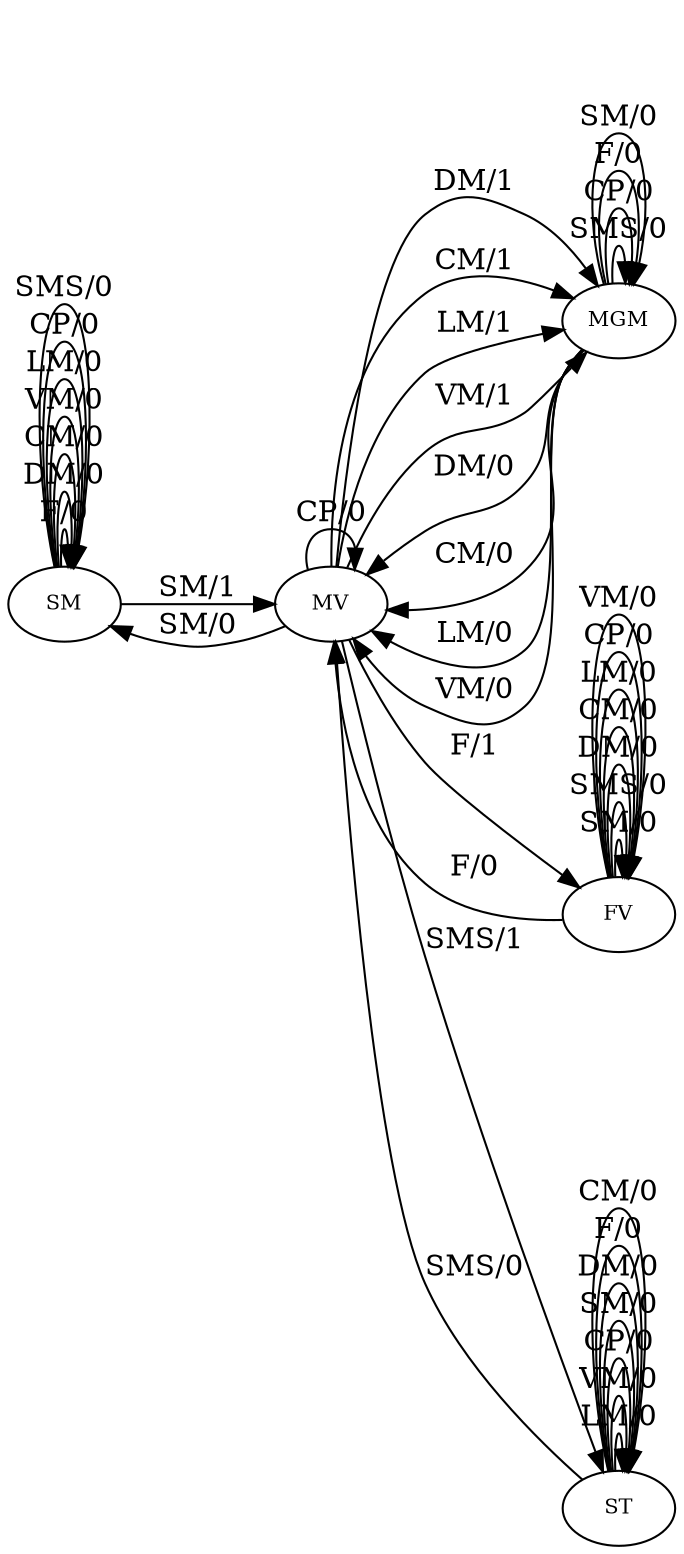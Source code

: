 digraph MefGraph{
	node [fontsize="10"]

                  	rankdir=LR
	0 [label="SM"]
	1 [label="MV"]
	2 [label="MGM"]
	3 [label="FV"]
	4 [label="ST"]

	4 -> 4 [label="LM/0"]
	3 -> 3 [label="SM/0"]
	1 -> 2 [label="DM/1"]
	4 -> 4 [label="VM/0"]
	3 -> 3 [label="SMS/0"]
	2 -> 1 [label="DM/0"]
	0 -> 0 [label="F/0"]
	4 -> 4 [label="CP/0"]
	2 -> 1 [label="CM/0"]
	1 -> 2 [label="CM/1"]
	1 -> 2 [label="LM/1"]
	0 -> 0 [label="DM/0"]
	4 -> 4 [label="SM/0"]
	3 -> 3 [label="DM/0"]
	2 -> 2 [label="SMS/0"]
	2 -> 1 [label="LM/0"]
	1 -> 2 [label="VM/1"]
	0 -> 0 [label="CM/0"]
	3 -> 1 [label="F/0"]
	3 -> 3 [label="CM/0"]
	2 -> 2 [label="CP/0"]
	2 -> 1 [label="VM/0"]
	1 -> 1 [label="CP/0"]
	1 -> 3 [label="F/1"]
	2 -> 2 [label="F/0"]
	0 -> 0 [label="VM/0"]
	0 -> 0 [label="LM/0"]
	3 -> 3 [label="LM/0"]
	1 -> 4 [label="SMS/1"]
	1 -> 0 [label="SM/0"]
	0 -> 0 [label="CP/0"]
	3 -> 3 [label="CP/0"]
	3 -> 3 [label="VM/0"]
	2 -> 2 [label="SM/0"]
	4 -> 1 [label="SMS/0"]
	4 -> 4 [label="DM/0"]
	0 -> 0 [label="SMS/0"]
	0 -> 1 [label="SM/1"]
	4 -> 4 [label="F/0"]
	4 -> 4 [label="CM/0"]
}
